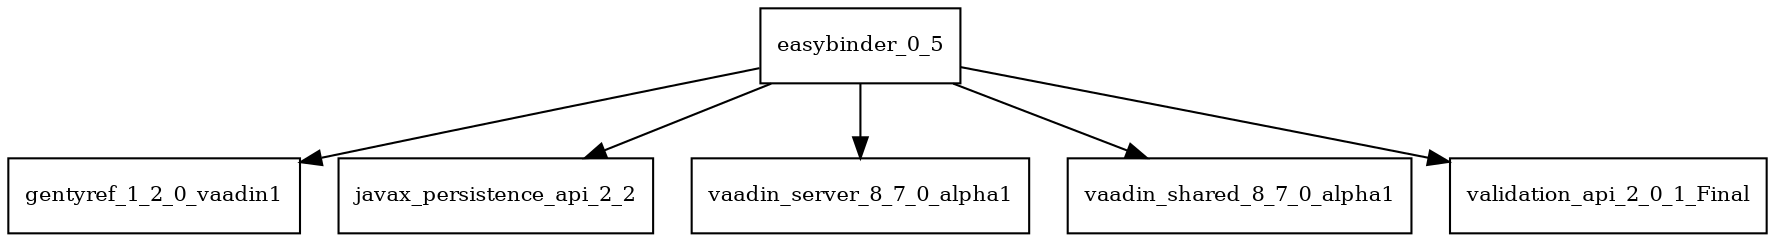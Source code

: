 digraph easybinder_0_5_dependencies {
  node [shape = box, fontsize=10.0];
  easybinder_0_5 -> gentyref_1_2_0_vaadin1;
  easybinder_0_5 -> javax_persistence_api_2_2;
  easybinder_0_5 -> vaadin_server_8_7_0_alpha1;
  easybinder_0_5 -> vaadin_shared_8_7_0_alpha1;
  easybinder_0_5 -> validation_api_2_0_1_Final;
}
